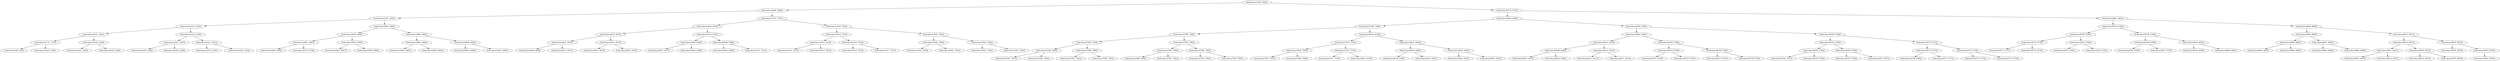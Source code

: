 digraph G{
3637991 [label="Node{data=[7826, 7826]}"]
3637991 -> 344310669
344310669 [label="Node{data=[4868, 4868]}"]
344310669 -> 977975940
977975940 [label="Node{data=[2253, 2253]}"]
977975940 -> 1498857084
1498857084 [label="Node{data=[2245, 2245]}"]
1498857084 -> 1699364619
1699364619 [label="Node{data=[2241, 2241]}"]
1699364619 -> 1609109892
1609109892 [label="Node{data=[1174, 1174]}"]
1609109892 -> 806882919
806882919 [label="Node{data=[463, 463]}"]
1609109892 -> 1557259078
1557259078 [label="Node{data=[2240, 2240]}"]
1699364619 -> 1758932400
1758932400 [label="Node{data=[2243, 2243]}"]
1758932400 -> 2133160991
2133160991 [label="Node{data=[2242, 2242]}"]
1758932400 -> 255735466
255735466 [label="Node{data=[2244, 2244]}"]
1498857084 -> 1554399192
1554399192 [label="Node{data=[2249, 2249]}"]
1554399192 -> 231551825
231551825 [label="Node{data=[2247, 2247]}"]
231551825 -> 1503411067
1503411067 [label="Node{data=[2246, 2246]}"]
231551825 -> 661245316
661245316 [label="Node{data=[2248, 2248]}"]
1554399192 -> 1255964238
1255964238 [label="Node{data=[2251, 2251]}"]
1255964238 -> 787454975
787454975 [label="Node{data=[2250, 2250]}"]
1255964238 -> 378550970
378550970 [label="Node{data=[2252, 2252]}"]
977975940 -> 2138886145
2138886145 [label="Node{data=[4860, 4860]}"]
2138886145 -> 1459351470
1459351470 [label="Node{data=[4856, 4856]}"]
1459351470 -> 77182701
77182701 [label="Node{data=[4691, 4691]}"]
77182701 -> 323688750
323688750 [label="Node{data=[3098, 3098]}"]
77182701 -> 179187614
179187614 [label="Node{data=[4724, 4724]}"]
1459351470 -> 60893178
60893178 [label="Node{data=[4858, 4858]}"]
60893178 -> 1246156733
1246156733 [label="Node{data=[4857, 4857]}"]
60893178 -> 17769906
17769906 [label="Node{data=[4859, 4859]}"]
2138886145 -> 2049321170
2049321170 [label="Node{data=[4864, 4864]}"]
2049321170 -> 1890737819
1890737819 [label="Node{data=[4862, 4862]}"]
1890737819 -> 213222415
213222415 [label="Node{data=[4861, 4861]}"]
1890737819 -> 1961824926
1961824926 [label="Node{data=[4863, 4863]}"]
2049321170 -> 1061471337
1061471337 [label="Node{data=[4866, 4866]}"]
1061471337 -> 1566577564
1566577564 [label="Node{data=[4865, 4865]}"]
1061471337 -> 2102747587
2102747587 [label="Node{data=[4867, 4867]}"]
344310669 -> 1898116885
1898116885 [label="Node{data=[7755, 7755]}"]
1898116885 -> 1759253204
1759253204 [label="Node{data=[4876, 4876]}"]
1759253204 -> 905773216
905773216 [label="Node{data=[4872, 4872]}"]
905773216 -> 1668293797
1668293797 [label="Node{data=[4870, 4870]}"]
1668293797 -> 93126017
93126017 [label="Node{data=[4869, 4869]}"]
1668293797 -> 231609686
231609686 [label="Node{data=[4871, 4871]}"]
905773216 -> 1357642831
1357642831 [label="Node{data=[4874, 4874]}"]
1357642831 -> 853323771
853323771 [label="Node{data=[4873, 4873]}"]
1357642831 -> 1348353236
1348353236 [label="Node{data=[4875, 4875]}"]
1759253204 -> 768075564
768075564 [label="Node{data=[5510, 5510]}"]
768075564 -> 583102303
583102303 [label="Node{data=[5090, 5090]}"]
583102303 -> 1974845323
1974845323 [label="Node{data=[4877, 4877]}"]
583102303 -> 1412203893
1412203893 [label="Node{data=[5460, 5460]}"]
768075564 -> 1187047003
1187047003 [label="Node{data=[5898, 5898]}"]
1187047003 -> 1867698763
1867698763 [label="Node{data=[5692, 5692]}"]
1187047003 -> 927162829
927162829 [label="Node{data=[7513, 7513]}"]
1898116885 -> 133455229
133455229 [label="Node{data=[7818, 7818]}"]
133455229 -> 1187484134
1187484134 [label="Node{data=[7814, 7814]}"]
1187484134 -> 1065272319
1065272319 [label="Node{data=[7812, 7812]}"]
1065272319 -> 329224404
329224404 [label="Node{data=[7811, 7811]}"]
1065272319 -> 908408943
908408943 [label="Node{data=[7813, 7813]}"]
1187484134 -> 1285015532
1285015532 [label="Node{data=[7816, 7816]}"]
1285015532 -> 96441530
96441530 [label="Node{data=[7815, 7815]}"]
1285015532 -> 1783217641
1783217641 [label="Node{data=[7817, 7817]}"]
133455229 -> 1966081679
1966081679 [label="Node{data=[7822, 7822]}"]
1966081679 -> 124389218
124389218 [label="Node{data=[7820, 7820]}"]
124389218 -> 2122926449
2122926449 [label="Node{data=[7819, 7819]}"]
124389218 -> 1502090684
1502090684 [label="Node{data=[7821, 7821]}"]
1966081679 -> 746157180
746157180 [label="Node{data=[7824, 7824]}"]
746157180 -> 2080323462
2080323462 [label="Node{data=[7823, 7823]}"]
746157180 -> 1326000969
1326000969 [label="Node{data=[7825, 7825]}"]
3637991 -> 1454760673
1454760673 [label="Node{data=[8776, 8776]}"]
1454760673 -> 831039199
831039199 [label="Node{data=[8206, 8206]}"]
831039199 -> 868873327
868873327 [label="Node{data=[7906, 7906]}"]
868873327 -> 891081276
891081276 [label="Node{data=[7898, 7898]}"]
891081276 -> 1279761556
1279761556 [label="Node{data=[7830, 7830]}"]
1279761556 -> 940402077
940402077 [label="Node{data=[7828, 7828]}"]
940402077 -> 1151042687
1151042687 [label="Node{data=[7827, 7827]}"]
940402077 -> 398795746
398795746 [label="Node{data=[7829, 7829]}"]
1279761556 -> 1737932466
1737932466 [label="Node{data=[7896, 7896]}"]
1737932466 -> 887361104
887361104 [label="Node{data=[7831, 7831]}"]
1737932466 -> 742710479
742710479 [label="Node{data=[7897, 7897]}"]
891081276 -> 312483990
312483990 [label="Node{data=[7902, 7902]}"]
312483990 -> 1083277150
1083277150 [label="Node{data=[7900, 7900]}"]
1083277150 -> 1418952594
1418952594 [label="Node{data=[7899, 7899]}"]
1083277150 -> 1589343083
1589343083 [label="Node{data=[7901, 7901]}"]
312483990 -> 1301044410
1301044410 [label="Node{data=[7904, 7904]}"]
1301044410 -> 111981018
111981018 [label="Node{data=[7903, 7903]}"]
1301044410 -> 1225535858
1225535858 [label="Node{data=[7905, 7905]}"]
868873327 -> 1277764371
1277764371 [label="Node{data=[8198, 8198]}"]
1277764371 -> 1668276128
1668276128 [label="Node{data=[7910, 7910]}"]
1668276128 -> 3047542
3047542 [label="Node{data=[7908, 7908]}"]
3047542 -> 671200928
671200928 [label="Node{data=[7907, 7907]}"]
3047542 -> 766851336
766851336 [label="Node{data=[7909, 7909]}"]
1668276128 -> 817521089
817521089 [label="Node{data=[7912, 7912]}"]
817521089 -> 1147370128
1147370128 [label="Node{data=[7911, 7911]}"]
817521089 -> 1643274250
1643274250 [label="Node{data=[8197, 8197]}"]
1277764371 -> 1703639109
1703639109 [label="Node{data=[8202, 8202]}"]
1703639109 -> 115128668
115128668 [label="Node{data=[8200, 8200]}"]
115128668 -> 1505031405
1505031405 [label="Node{data=[8199, 8199]}"]
115128668 -> 724839905
724839905 [label="Node{data=[8201, 8201]}"]
1703639109 -> 365109650
365109650 [label="Node{data=[8204, 8204]}"]
365109650 -> 1983278127
1983278127 [label="Node{data=[8203, 8203]}"]
365109650 -> 140246424
140246424 [label="Node{data=[8205, 8205]}"]
831039199 -> 34247255
34247255 [label="Node{data=[8760, 8760]}"]
34247255 -> 248118325
248118325 [label="Node{data=[8683, 8683]}"]
248118325 -> 1272688343
1272688343 [label="Node{data=[8210, 8210]}"]
1272688343 -> 473644297
473644297 [label="Node{data=[8208, 8208]}"]
473644297 -> 1249221875
1249221875 [label="Node{data=[8207, 8207]}"]
473644297 -> 194832860
194832860 [label="Node{data=[8209, 8209]}"]
1272688343 -> 489112430
489112430 [label="Node{data=[8212, 8212]}"]
489112430 -> 1488058038
1488058038 [label="Node{data=[8211, 8211]}"]
489112430 -> 1053129559
1053129559 [label="Node{data=[8213, 8213]}"]
248118325 -> 1383835482
1383835482 [label="Node{data=[8756, 8756]}"]
1383835482 -> 1977655880
1977655880 [label="Node{data=[8754, 8754]}"]
1977655880 -> 582221316
582221316 [label="Node{data=[8753, 8753]}"]
1977655880 -> 934885062
934885062 [label="Node{data=[8755, 8755]}"]
1383835482 -> 947328540
947328540 [label="Node{data=[8758, 8758]}"]
947328540 -> 1215627704
1215627704 [label="Node{data=[8757, 8757]}"]
947328540 -> 1963689324
1963689324 [label="Node{data=[8759, 8759]}"]
34247255 -> 192582157
192582157 [label="Node{data=[8768, 8768]}"]
192582157 -> 188592776
188592776 [label="Node{data=[8764, 8764]}"]
188592776 -> 1797589654
1797589654 [label="Node{data=[8762, 8762]}"]
1797589654 -> 1118618235
1118618235 [label="Node{data=[8761, 8761]}"]
1797589654 -> 488229593
488229593 [label="Node{data=[8763, 8763]}"]
188592776 -> 2069266944
2069266944 [label="Node{data=[8766, 8766]}"]
2069266944 -> 946095686
946095686 [label="Node{data=[8765, 8765]}"]
2069266944 -> 478143531
478143531 [label="Node{data=[8767, 8767]}"]
192582157 -> 1331935871
1331935871 [label="Node{data=[8772, 8772]}"]
1331935871 -> 15361809
15361809 [label="Node{data=[8770, 8770]}"]
15361809 -> 447104828
447104828 [label="Node{data=[8769, 8769]}"]
15361809 -> 2040243967
2040243967 [label="Node{data=[8771, 8771]}"]
1331935871 -> 737762289
737762289 [label="Node{data=[8774, 8774]}"]
737762289 -> 2021159792
2021159792 [label="Node{data=[8773, 8773]}"]
737762289 -> 1355764964
1355764964 [label="Node{data=[8775, 8775]}"]
1454760673 -> 1959246940
1959246940 [label="Node{data=[8861, 8861]}"]
1959246940 -> 360728550
360728550 [label="Node{data=[8784, 8784]}"]
360728550 -> 777541077
777541077 [label="Node{data=[8780, 8780]}"]
777541077 -> 77221006
77221006 [label="Node{data=[8778, 8778]}"]
77221006 -> 1307976989
1307976989 [label="Node{data=[8777, 8777]}"]
77221006 -> 1516172338
1516172338 [label="Node{data=[8779, 8779]}"]
777541077 -> 910484561
910484561 [label="Node{data=[8782, 8782]}"]
910484561 -> 1626087467
1626087467 [label="Node{data=[8781, 8781]}"]
910484561 -> 474890214
474890214 [label="Node{data=[8783, 8783]}"]
360728550 -> 832350009
832350009 [label="Node{data=[8788, 8788]}"]
832350009 -> 552315703
552315703 [label="Node{data=[8786, 8786]}"]
552315703 -> 554121849
554121849 [label="Node{data=[8785, 8785]}"]
552315703 -> 1289453744
1289453744 [label="Node{data=[8787, 8787]}"]
832350009 -> 413811581
413811581 [label="Node{data=[8816, 8816]}"]
413811581 -> 1701179724
1701179724 [label="Node{data=[8789, 8789]}"]
413811581 -> 2108279659
2108279659 [label="Node{data=[8860, 8860]}"]
1959246940 -> 1843858030
1843858030 [label="Node{data=[8869, 8869]}"]
1843858030 -> 664542468
664542468 [label="Node{data=[8865, 8865]}"]
664542468 -> 1840871210
1840871210 [label="Node{data=[8863, 8863]}"]
1840871210 -> 1593318245
1593318245 [label="Node{data=[8862, 8862]}"]
1840871210 -> 186240686
186240686 [label="Node{data=[8864, 8864]}"]
664542468 -> 1277859572
1277859572 [label="Node{data=[8867, 8867]}"]
1277859572 -> 1787603068
1787603068 [label="Node{data=[8866, 8866]}"]
1277859572 -> 1957803387
1957803387 [label="Node{data=[8868, 8868]}"]
1843858030 -> 832072189
832072189 [label="Node{data=[8877, 8877]}"]
832072189 -> 698205196
698205196 [label="Node{data=[8873, 8873]}"]
698205196 -> 643651083
643651083 [label="Node{data=[8871, 8871]}"]
643651083 -> 1606301142
1606301142 [label="Node{data=[8870, 8870]}"]
643651083 -> 765159517
765159517 [label="Node{data=[8872, 8872]}"]
698205196 -> 1784767558
1784767558 [label="Node{data=[8875, 8875]}"]
1784767558 -> 650156559
650156559 [label="Node{data=[8874, 8874]}"]
1784767558 -> 142482308
142482308 [label="Node{data=[8876, 8876]}"]
832072189 -> 2127643478
2127643478 [label="Node{data=[8879, 8879]}"]
2127643478 -> 527653790
527653790 [label="Node{data=[8878, 8878]}"]
2127643478 -> 1036106397
1036106397 [label="Node{data=[9678, 9678]}"]
1036106397 -> 1167795354
1167795354 [label="Node{data=[9953, 9953]}"]
}